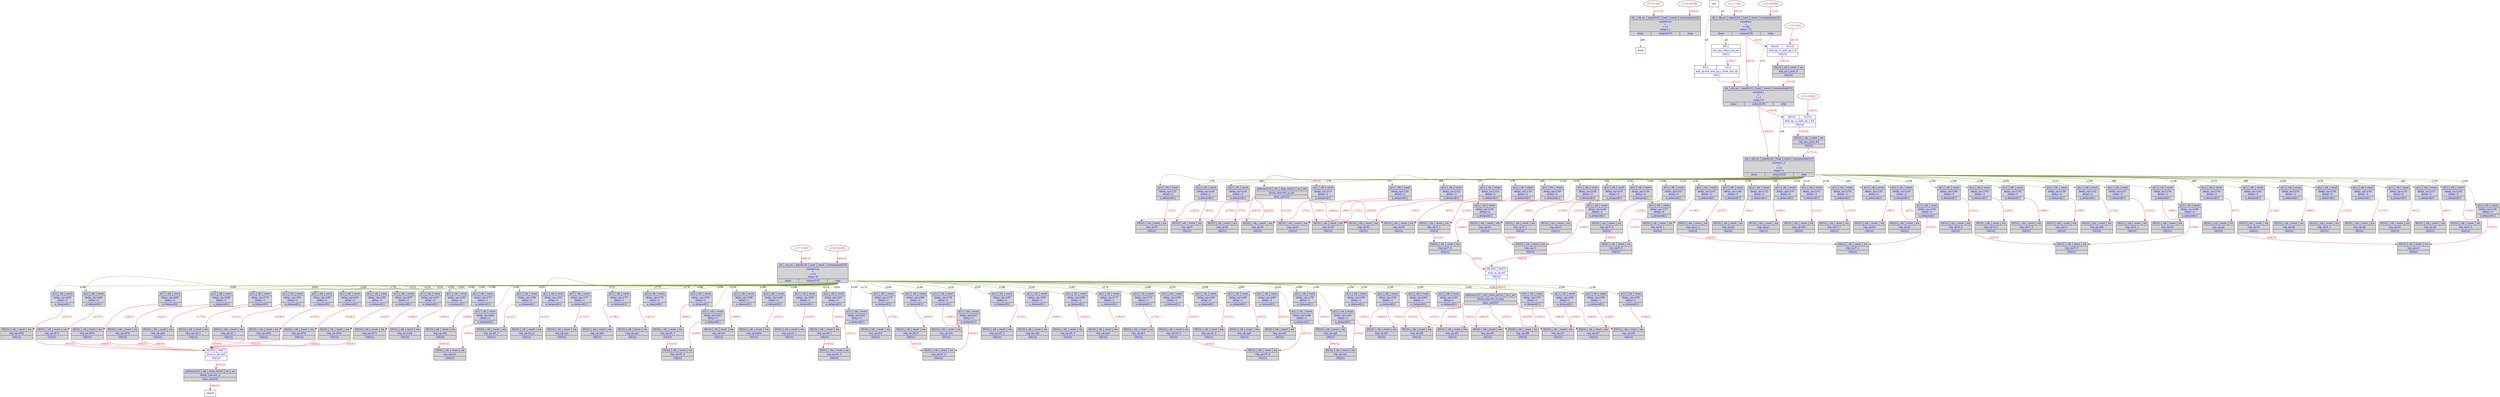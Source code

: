 digraph fdct {
	// Components (Nodes)
	"done" [shape=msquare fontcolor=blue label="done"];
	"c174" [shape=record, fontcolor=blue, style="filled", fillcolor="lightgray", label="{{<a>a[1]|<clk>clk|<reset>reset}|delay_op:c174\ndelay=1|{<a_delayed>a_delayed[1]}}"];
	"P_0" [shape=record, fontcolor=blue, style="filled", fillcolor="lightgray", label="{{<I0>I0[32]|<clk>clk|<reset>reset|<we>we}|reg_op:P_0|{<O0>O0[32]}}"];
	"Q_0" [shape=record, fontcolor=blue, style="filled", fillcolor="lightgray", label="{{<I0>I0[32]|<clk>clk|<reset>reset|<we>we}|reg_op:Q_0|{<O0>O0[32]}}"];
	"c119" [shape=record, fontcolor=blue, style="filled", fillcolor="lightgray", label="{{<a>a[1]|<clk>clk|<reset>reset}|delay_op:c119\ndelay=2|{<a_delayed>a_delayed[1]}}"];
	"c178" [shape=record, fontcolor=blue, style="filled", fillcolor="lightgray", label="{{<a>a[1]|<clk>clk|<reset>reset}|delay_op:c178\ndelay=1|{<a_delayed>a_delayed[1]}}"];
	"f4" [shape=record, fontcolor=blue, style="filled", fillcolor="lightgray", label="{{<I0>I0[32]|<clk>clk|<reset>reset|<we>we}|reg_op:f4|{<O0>O0[32]}}"];
	"f0" [shape=record, fontcolor=blue, style="filled", fillcolor="lightgray", label="{{<I0>I0[32]|<clk>clk|<reset>reset|<we>we}|reg_op:f0|{<O0>O0[32]}}"];
	"xf1" [shape=record, fontcolor=blue, style="filled", fillcolor="lightgray", label="{{<I0>I0[32]|<clk>clk|<reset>reset|<we>we}|reg_op:xf1|{<O0>O0[32]}}"];
	"c208" [shape=record, fontcolor=blue, style="filled", fillcolor="lightgray", label="{{<a>a[1]|<clk>clk|<reset>reset}|delay_op:c208\ndelay=3|{<a_delayed>a_delayed[1]}}"];
	"c123" [shape=record, fontcolor=blue, style="filled", fillcolor="lightgray", label="{{<a>a[1]|<clk>clk|<reset>reset}|delay_op:c123\ndelay=2|{<a_delayed>a_delayed[1]}}"];
	"xF3r" [shape=record, fontcolor=blue, style="filled", fillcolor="lightgray", label="{{<I0>I0[32]|<clk>clk|<reset>reset|<we>we}|reg_op:xF3r|{<O0>O0[32]}}"];
	"dct_io_ptr" [shape=record, fontcolor=blue, style="filled", fillcolor="lightgray", label="{{<address>address[10]|<clk>clk|<data_in>data_in[32]|<oe>oe|<we>we}|block_ram:dct_io_ptr|{<data_out>data_out[32]}}"];
	"c153" [shape=record, fontcolor=blue, style="filled", fillcolor="lightgray", label="{{<a>a[1]|<clk>clk|<reset>reset}|delay_op:c153\ndelay=3|{<a_delayed>a_delayed[1]}}"];
	"xh2" [shape=record, fontcolor=blue, style="filled", fillcolor="lightgray", label="{{<I0>I0[32]|<clk>clk|<reset>reset|<we>we}|reg_op:xh2|{<O0>O0[32]}}"];
	"dct_o" [shape=record, fontcolor=blue, style="filled", fillcolor="lightgray", label="{{<address>address[10]|<clk>clk|<data_in>data_in[32]|<oe>oe|<we>we}|block_ram:dct_o|{<data_out>data_out[32]}}"];
	"c157" [shape=record, fontcolor=blue, style="filled", fillcolor="lightgray", label="{{<a>a[1]|<clk>clk|<reset>reset}|delay_op:c157\ndelay=4|{<a_delayed>a_delayed[1]}}"];
	"c161" [shape=record, fontcolor=blue, style="filled", fillcolor="lightgray", label="{{<a>a[1]|<clk>clk|<reset>reset}|delay_op:c161\ndelay=1|{<a_delayed>a_delayed[1]}}"];
	"xQ_0" [shape=record, fontcolor=blue, style="filled", fillcolor="lightgray", label="{{<I0>I0[32]|<clk>clk|<reset>reset|<we>we}|reg_op:xQ_0|{<O0>O0[32]}}"];
	"xi" [shape=record, fontcolor=blue, style="filled", fillcolor="lightgray", label="{{<clk>clk|<clk_en>clk_en|<input>input[10]|<load>load|<reset>reset|<termination>termination[10]}|counter:xi\n\<\n+=1\nsteps=1|{<done>done|<output>output[10]|<step>step}}"];
	"c191" [shape=record, fontcolor=blue, style="filled", fillcolor="lightgray", label="{{<a>a[1]|<clk>clk|<reset>reset}|delay_op:c191\ndelay=2|{<a_delayed>a_delayed[1]}}"];
	"xq0a" [shape=record, fontcolor=blue, style="filled", fillcolor="lightgray", label="{{<I0>I0[32]|<clk>clk|<reset>reset|<we>we}|reg_op:xq0a|{<O0>O0[32]}}"];
	"xF_2" [shape=record, fontcolor=blue, style="filled", fillcolor="lightgray", label="{{<I0>I0[32]|<clk>clk|<reset>reset|<we>we}|reg_op:xF_2|{<O0>O0[32]}}"];
	"c195" [shape=record, fontcolor=blue, style="filled", fillcolor="lightgray", label="{{<a>a[1]|<clk>clk|<reset>reset}|delay_op:c195\ndelay=2|{<a_delayed>a_delayed[1]}}"];
	"c136" [shape=record, fontcolor=blue, style="filled", fillcolor="lightgray", label="{{<a>a[1]|<clk>clk|<reset>reset}|delay_op:c136\ndelay=2|{<a_delayed>a_delayed[1]}}"];
	"c140" [shape=record, fontcolor=blue, style="filled", fillcolor="lightgray", label="{{<a>a[1]|<clk>clk|<reset>reset}|delay_op:c140\ndelay=3|{<a_delayed>a_delayed[1]}}"];
	"R_1" [shape=record, fontcolor=blue, style="filled", fillcolor="lightgray", label="{{<I0>I0[32]|<clk>clk|<reset>reset|<we>we}|reg_op:R_1|{<O0>O0[32]}}"];
	"F_3" [shape=record, fontcolor=blue, style="filled", fillcolor="lightgray", label="{{<I0>I0[32]|<clk>clk|<reset>reset|<we>we}|reg_op:F_3|{<O0>O0[32]}}"];
	"q0a" [shape=record, fontcolor=blue, style="filled", fillcolor="lightgray", label="{{<I0>I0[32]|<clk>clk|<reset>reset|<we>we}|reg_op:q0a|{<O0>O0[32]}}"];
	"c170" [shape=record, fontcolor=blue, style="filled", fillcolor="lightgray", label="{{<a>a[1]|<clk>clk|<reset>reset}|delay_op:c170\ndelay=1|{<a_delayed>a_delayed[1]}}"];
	"c111" [fontcolor=red label="c111=0x0"];
	"c200" [shape=record, fontcolor=blue, style="filled", fillcolor="lightgray", label="{{<a>a[1]|<clk>clk|<reset>reset}|delay_op:c200\ndelay=3|{<a_delayed>a_delayed[1]}}"];
	"c115" [fontcolor=red label="c115=0x0"];
	"q0" [shape=record, fontcolor=blue, style="filled", fillcolor="lightgray", label="{{<I0>I0[32]|<clk>clk|<reset>reset|<we>we}|reg_op:q0|{<O0>O0[32]}}"];
	"xf6" [shape=record, fontcolor=blue, style="filled", fillcolor="lightgray", label="{{<I0>I0[32]|<clk>clk|<reset>reset|<we>we}|reg_op:xf6|{<O0>O0[32]}}"];
	"c204" [shape=record, fontcolor=blue, style="filled", fillcolor="lightgray", label="{{<a>a[1]|<clk>clk|<reset>reset}|delay_op:c204\ndelay=3|{<a_delayed>a_delayed[1]}}"];
	"c145" [shape=record, fontcolor=blue, style="filled", fillcolor="lightgray", label="{{<a>a[1]|<clk>clk|<reset>reset}|delay_op:c145\ndelay=3|{<a_delayed>a_delayed[1]}}"];
	"g2" [shape=record, fontcolor=blue, style="filled", fillcolor="lightgray", label="{{<I0>I0[32]|<clk>clk|<reset>reset|<we>we}|reg_op:g2|{<O0>O0[32]}}"];
	"output" [shape=msquare fontcolor=blue label="output"];
	"c149" [shape=record, fontcolor=blue, style="filled", fillcolor="lightgray", label="{{<a>a[1]|<clk>clk|<reset>reset}|delay_op:c149\ndelay=3|{<a_delayed>a_delayed[1]}}"];
	"j_plus_64" [shape=record, fontcolor=blue, style="filled", fillcolor="lightgray", label="{{<I0>I0[10]|<clk>clk|<reset>reset|<we>we}|reg_op:j_plus_64|{<O0>O0[10]}}"];
	"c183" [shape=record, fontcolor=blue, style="filled", fillcolor="lightgray", label="{{<a>a[1]|<clk>clk|<reset>reset}|delay_op:c183\ndelay=2|{<a_delayed>a_delayed[1]}}"];
	"xR_1" [shape=record, fontcolor=blue, style="filled", fillcolor="lightgray", label="{{<I0>I0[32]|<clk>clk|<reset>reset|<we>we}|reg_op:xR_1|{<O0>O0[32]}}"];
	"h2" [shape=record, fontcolor=blue, style="filled", fillcolor="lightgray", label="{{<I0>I0[32]|<clk>clk|<reset>reset|<we>we}|reg_op:h2|{<O0>O0[32]}}"];
	"c128" [shape=record, fontcolor=blue, style="filled", fillcolor="lightgray", label="{{<a>a[1]|<clk>clk|<reset>reset}|delay_op:c128\ndelay=2|{<a_delayed>a_delayed[1]}}"];
	"c187" [shape=record, fontcolor=blue, style="filled", fillcolor="lightgray", label="{{<a>a[1]|<clk>clk|<reset>reset}|delay_op:c187\ndelay=2|{<a_delayed>a_delayed[1]}}"];
	"xF_4" [shape=record, fontcolor=blue, style="filled", fillcolor="lightgray", label="{{<I0>I0[32]|<clk>clk|<reset>reset|<we>we}|reg_op:xF_4|{<O0>O0[32]}}"];
	"r1" [shape=record, fontcolor=blue, style="filled", fillcolor="lightgray", label="{{<I0>I0[32]|<clk>clk|<reset>reset|<we>we}|reg_op:r1|{<O0>O0[32]}}"];
	"p1" [shape=record, fontcolor=blue, style="filled", fillcolor="lightgray", label="{{<I0>I0[32]|<clk>clk|<reset>reset|<we>we}|reg_op:p1|{<O0>O0[32]}}"];
	"c132" [shape=record, fontcolor=blue, style="filled", fillcolor="lightgray", label="{{<a>a[1]|<clk>clk|<reset>reset}|delay_op:c132\ndelay=2|{<a_delayed>a_delayed[1]}}"];
	"xh0" [shape=record, fontcolor=blue, style="filled", fillcolor="lightgray", label="{{<I0>I0[32]|<clk>clk|<reset>reset|<we>we}|reg_op:xh0|{<O0>O0[32]}}"];
	"xq0" [shape=record, fontcolor=blue, style="filled", fillcolor="lightgray", label="{{<I0>I0[32]|<clk>clk|<reset>reset|<we>we}|reg_op:xq0|{<O0>O0[32]}}"];
	"c162" [shape=record, fontcolor=blue, style="filled", fillcolor="lightgray", label="{{<a>a[1]|<clk>clk|<reset>reset}|delay_op:c162\ndelay=1|{<a_delayed>a_delayed[1]}}"];
	"c166" [shape=record, fontcolor=blue, style="filled", fillcolor="lightgray", label="{{<a>a[1]|<clk>clk|<reset>reset}|delay_op:c166\ndelay=1|{<a_delayed>a_delayed[1]}}"];
	"c196" [shape=record, fontcolor=blue, style="filled", fillcolor="lightgray", label="{{<a>a[1]|<clk>clk|<reset>reset}|delay_op:c196\ndelay=2|{<a_delayed>a_delayed[1]}}"];
	"c137" [shape=record, fontcolor=blue, style="filled", fillcolor="lightgray", label="{{<a>a[1]|<clk>clk|<reset>reset}|delay_op:c137\ndelay=2|{<a_delayed>a_delayed[1]}}"];
	"xs1" [shape=record, fontcolor=blue, style="filled", fillcolor="lightgray", label="{{<I0>I0[32]|<clk>clk|<reset>reset|<we>we}|reg_op:xs1|{<O0>O0[32]}}"];
	"xg0" [shape=record, fontcolor=blue, style="filled", fillcolor="lightgray", label="{{<I0>I0[32]|<clk>clk|<reset>reset|<we>we}|reg_op:xg0|{<O0>O0[32]}}"];
	"c192" [shape=record, fontcolor=blue, style="filled", fillcolor="lightgray", label="{{<a>a[1]|<clk>clk|<reset>reset}|delay_op:c192\ndelay=2|{<a_delayed>a_delayed[1]}}"];
	"i_add_op_s_8" [shape=record, fontcolor=blue, label="{{<I0>I0[10]|<I1>I1[10]}|add_op_s:i_add_op_s_8|{<O0>O0[10]}}"];
	"xP_1" [shape=record, fontcolor=blue, style="filled", fillcolor="lightgray", label="{{<I0>I0[32]|<clk>clk|<reset>reset|<we>we}|reg_op:xP_1|{<O0>O0[32]}}"];
	"f7" [shape=record, fontcolor=blue, style="filled", fillcolor="lightgray", label="{{<I0>I0[32]|<clk>clk|<reset>reset|<we>we}|reg_op:f7|{<O0>O0[32]}}"];
	"xp1" [shape=record, fontcolor=blue, style="filled", fillcolor="lightgray", label="{{<I0>I0[32]|<clk>clk|<reset>reset|<we>we}|reg_op:xp1|{<O0>O0[32]}}"];
	"c171" [shape=record, fontcolor=blue, style="filled", fillcolor="lightgray", label="{{<a>a[1]|<clk>clk|<reset>reset}|delay_op:c171\ndelay=1|{<a_delayed>a_delayed[1]}}"];
	"c175" [shape=record, fontcolor=blue, style="filled", fillcolor="lightgray", label="{{<a>a[1]|<clk>clk|<reset>reset}|delay_op:c175\ndelay=1|{<a_delayed>a_delayed[1]}}"];
	"R_0" [shape=record, fontcolor=blue, style="filled", fillcolor="lightgray", label="{{<I0>I0[32]|<clk>clk|<reset>reset|<we>we}|reg_op:R_0|{<O0>O0[32]}}"];
	"c141" [shape=record, fontcolor=blue, style="filled", fillcolor="lightgray", label="{{<a>a[1]|<clk>clk|<reset>reset}|delay_op:c141\ndelay=3|{<a_delayed>a_delayed[1]}}"];
	"c120" [shape=record, fontcolor=blue, style="filled", fillcolor="lightgray", label="{{<a>a[1]|<clk>clk|<reset>reset}|delay_op:c120\ndelay=2|{<a_delayed>a_delayed[1]}}"];
	"c209" [shape=record, fontcolor=blue, style="filled", fillcolor="lightgray", label="{{<a>a[1]|<clk>clk|<reset>reset}|delay_op:c209\ndelay=3|{<a_delayed>a_delayed[1]}}"];
	"c124" [shape=record, fontcolor=blue, style="filled", fillcolor="lightgray", label="{{<a>a[1]|<clk>clk|<reset>reset}|delay_op:c124\ndelay=2|{<a_delayed>a_delayed[1]}}"];
	"f3" [shape=record, fontcolor=blue, style="filled", fillcolor="lightgray", label="{{<I0>I0[32]|<clk>clk|<reset>reset|<we>we}|reg_op:f3|{<O0>O0[32]}}"];
	"xF2r" [shape=record, fontcolor=blue, style="filled", fillcolor="lightgray", label="{{<I0>I0[32]|<clk>clk|<reset>reset|<we>we}|reg_op:xF2r|{<O0>O0[32]}}"];
	"c179" [shape=record, fontcolor=blue, style="filled", fillcolor="lightgray", label="{{<a>a[1]|<clk>clk|<reset>reset}|delay_op:c179\ndelay=1|{<a_delayed>a_delayed[1]}}"];
	"s0a" [shape=record, fontcolor=blue, style="filled", fillcolor="lightgray", label="{{<I0>I0[32]|<clk>clk|<reset>reset|<we>we}|reg_op:s0a|{<O0>O0[32]}}"];
	"s1" [shape=record, fontcolor=blue, style="filled", fillcolor="lightgray", label="{{<I0>I0[32]|<clk>clk|<reset>reset|<we>we}|reg_op:s1|{<O0>O0[32]}}"];
	"c158" [shape=record, fontcolor=blue, style="filled", fillcolor="lightgray", label="{{<a>a[1]|<clk>clk|<reset>reset}|delay_op:c158\ndelay=4|{<a_delayed>a_delayed[1]}}"];
	"xR_0" [shape=record, fontcolor=blue, style="filled", fillcolor="lightgray", label="{{<I0>I0[32]|<clk>clk|<reset>reset|<we>we}|reg_op:xR_0|{<O0>O0[32]}}"];
	"xf0" [shape=record, fontcolor=blue, style="filled", fillcolor="lightgray", label="{{<I0>I0[32]|<clk>clk|<reset>reset|<we>we}|reg_op:xf0|{<O0>O0[32]}}"];
	"xr1" [shape=record, fontcolor=blue, style="filled", fillcolor="lightgray", label="{{<I0>I0[32]|<clk>clk|<reset>reset|<we>we}|reg_op:xr1|{<O0>O0[32]}}"];
	"c154" [shape=record, fontcolor=blue, style="filled", fillcolor="lightgray", label="{{<a>a[1]|<clk>clk|<reset>reset}|delay_op:c154\ndelay=3|{<a_delayed>a_delayed[1]}}"];
	"c133" [shape=record, fontcolor=blue, style="filled", fillcolor="lightgray", label="{{<a>a[1]|<clk>clk|<reset>reset}|delay_op:c133\ndelay=2|{<a_delayed>a_delayed[1]}}"];
	"xF_5" [shape=record, fontcolor=blue, style="filled", fillcolor="lightgray", label="{{<I0>I0[32]|<clk>clk|<reset>reset|<we>we}|reg_op:xF_5|{<O0>O0[32]}}"];
	"xg2" [shape=record, fontcolor=blue, style="filled", fillcolor="lightgray", label="{{<I0>I0[32]|<clk>clk|<reset>reset|<we>we}|reg_op:xg2|{<O0>O0[32]}}"];
	"c129" [shape=record, fontcolor=blue, style="filled", fillcolor="lightgray", label="{{<a>a[1]|<clk>clk|<reset>reset}|delay_op:c129\ndelay=2|{<a_delayed>a_delayed[1]}}"];
	"c188" [shape=record, fontcolor=blue, style="filled", fillcolor="lightgray", label="{{<a>a[1]|<clk>clk|<reset>reset}|delay_op:c188\ndelay=2|{<a_delayed>a_delayed[1]}}"];
	"F_6" [shape=record, fontcolor=blue, style="filled", fillcolor="lightgray", label="{{<I0>I0[32]|<clk>clk|<reset>reset|<we>we}|reg_op:F_6|{<O0>O0[32]}}"];
	"c167" [shape=record, fontcolor=blue, style="filled", fillcolor="lightgray", label="{{<a>a[1]|<clk>clk|<reset>reset}|delay_op:c167\ndelay=1|{<a_delayed>a_delayed[1]}}"];
	"F_2" [shape=record, fontcolor=blue, style="filled", fillcolor="lightgray", label="{{<I0>I0[32]|<clk>clk|<reset>reset|<we>we}|reg_op:F_2|{<O0>O0[32]}}"];
	"i_done_not_op" [shape=record, fontcolor=blue, label="{{<I0>I0[1]}|not_op:i_done_not_op|{<O0>O0[1]}}"];
	"p0" [shape=record, fontcolor=blue, style="filled", fillcolor="lightgray", label="{{<I0>I0[32]|<clk>clk|<reset>reset|<we>we}|reg_op:p0|{<O0>O0[32]}}"];
	"S_1" [shape=record, fontcolor=blue, style="filled", fillcolor="lightgray", label="{{<I0>I0[32]|<clk>clk|<reset>reset|<we>we}|reg_op:S_1|{<O0>O0[32]}}"];
	"c163" [shape=record, fontcolor=blue, style="filled", fillcolor="lightgray", label="{{<a>a[1]|<clk>clk|<reset>reset}|delay_op:c163\ndelay=1|{<a_delayed>a_delayed[1]}}"];
	"c205" [shape=record, fontcolor=blue, style="filled", fillcolor="lightgray", label="{{<a>a[1]|<clk>clk|<reset>reset}|delay_op:c205\ndelay=3|{<a_delayed>a_delayed[1]}}"];
	"c146" [shape=record, fontcolor=blue, style="filled", fillcolor="lightgray", label="{{<a>a[1]|<clk>clk|<reset>reset}|delay_op:c146\ndelay=3|{<a_delayed>a_delayed[1]}}"];
	"xf3" [shape=record, fontcolor=blue, style="filled", fillcolor="lightgray", label="{{<I0>I0[32]|<clk>clk|<reset>reset|<we>we}|reg_op:xf3|{<O0>O0[32]}}"];
	"xf5" [shape=record, fontcolor=blue, style="filled", fillcolor="lightgray", label="{{<I0>I0[32]|<clk>clk|<reset>reset|<we>we}|reg_op:xf5|{<O0>O0[32]}}"];
	"c201" [shape=record, fontcolor=blue, style="filled", fillcolor="lightgray", label="{{<a>a[1]|<clk>clk|<reset>reset}|delay_op:c201\ndelay=3|{<a_delayed>a_delayed[1]}}"];
	"c116" [fontcolor=red label="c116=0x280"];
	"c112" [fontcolor=red label="c112=0x280"];
	"xs0a" [shape=record, fontcolor=blue, style="filled", fillcolor="lightgray", label="{{<I0>I0[32]|<clk>clk|<reset>reset|<we>we}|reg_op:xs0a|{<O0>O0[32]}}"];
	"xS_0" [shape=record, fontcolor=blue, style="filled", fillcolor="lightgray", label="{{<I0>I0[32]|<clk>clk|<reset>reset|<we>we}|reg_op:xS_0|{<O0>O0[32]}}"];
	"c180" [shape=record, fontcolor=blue, style="filled", fillcolor="lightgray", label="{{<a>a[1]|<clk>clk|<reset>reset}|delay_op:c180\ndelay=1|{<a_delayed>a_delayed[1]}}"];
	"c184" [shape=record, fontcolor=blue, style="filled", fillcolor="lightgray", label="{{<a>a[1]|<clk>clk|<reset>reset}|delay_op:c184\ndelay=2|{<a_delayed>a_delayed[1]}}"];
	"i_plus_8" [shape=record, fontcolor=blue, style="filled", fillcolor="lightgray", label="{{<I0>I0[10]|<clk>clk|<reset>reset|<we>we}|reg_op:i_plus_8|{<O0>O0[10]}}"];
	"c150" [shape=record, fontcolor=blue, style="filled", fillcolor="lightgray", label="{{<a>a[1]|<clk>clk|<reset>reset}|delay_op:c150\ndelay=3|{<a_delayed>a_delayed[1]}}"];
	"g1" [shape=record, fontcolor=blue, style="filled", fillcolor="lightgray", label="{{<I0>I0[32]|<clk>clk|<reset>reset|<we>we}|reg_op:g1|{<O0>O0[32]}}"];
	"init" [shape=msquare fontcolor=blue label="init"];
	"c159" [shape=record, fontcolor=blue, style="filled", fillcolor="lightgray", label="{{<a>a[1]|<clk>clk|<reset>reset}|delay_op:c159\ndelay=4|{<a_delayed>a_delayed[1]}}"];
	"xF4r" [shape=record, fontcolor=blue, style="filled", fillcolor="lightgray", label="{{<I0>I0[32]|<clk>clk|<reset>reset|<we>we}|reg_op:xF4r|{<O0>O0[32]}}"];
	"xh3" [shape=record, fontcolor=blue, style="filled", fillcolor="lightgray", label="{{<I0>I0[32]|<clk>clk|<reset>reset|<we>we}|reg_op:xh3|{<O0>O0[32]}}"];
	"xh1" [shape=record, fontcolor=blue, style="filled", fillcolor="lightgray", label="{{<I0>I0[32]|<clk>clk|<reset>reset|<we>we}|reg_op:xh1|{<O0>O0[32]}}"];
	"xP_0" [shape=record, fontcolor=blue, style="filled", fillcolor="lightgray", label="{{<I0>I0[32]|<clk>clk|<reset>reset|<we>we}|reg_op:xP_0|{<O0>O0[32]}}"];
	"xF_3" [shape=record, fontcolor=blue, style="filled", fillcolor="lightgray", label="{{<I0>I0[32]|<clk>clk|<reset>reset|<we>we}|reg_op:xF_3|{<O0>O0[32]}}"];
	"c193" [shape=record, fontcolor=blue, style="filled", fillcolor="lightgray", label="{{<a>a[1]|<clk>clk|<reset>reset}|delay_op:c193\ndelay=2|{<a_delayed>a_delayed[1]}}"];
	"c189" [shape=record, fontcolor=blue, style="filled", fillcolor="lightgray", label="{{<a>a[1]|<clk>clk|<reset>reset}|delay_op:c189\ndelay=2|{<a_delayed>a_delayed[1]}}"];
	"c210" [shape=record, fontcolor=blue, style="filled", fillcolor="lightgray", label="{{<a>a[1]|<clk>clk|<reset>reset}|delay_op:c210\ndelay=3|{<a_delayed>a_delayed[1]}}"];
	"c121" [shape=record, fontcolor=blue, style="filled", fillcolor="lightgray", label="{{<a>a[1]|<clk>clk|<reset>reset}|delay_op:c121\ndelay=2|{<a_delayed>a_delayed[1]}}"];
	"c125" [shape=record, fontcolor=blue, style="filled", fillcolor="lightgray", label="{{<a>a[1]|<clk>clk|<reset>reset}|delay_op:c125\ndelay=2|{<a_delayed>a_delayed[1]}}"];
	"c155" [shape=record, fontcolor=blue, style="filled", fillcolor="lightgray", label="{{<a>a[1]|<clk>clk|<reset>reset}|delay_op:c155\ndelay=3|{<a_delayed>a_delayed[1]}}"];
	"j" [shape=record, fontcolor=blue, style="filled", fillcolor="lightgray", label="{{<clk>clk|<clk_en>clk_en|<input>input[10]|<load>load|<reset>reset|<termination>termination[10]}|counter:j\n\<\n+=1\nsteps=9|{<done>done|<output>output[10]|<step>step}}"];
	"xr0" [shape=record, fontcolor=blue, style="filled", fillcolor="lightgray", label="{{<I0>I0[32]|<clk>clk|<reset>reset|<we>we}|reg_op:xr0|{<O0>O0[32]}}"];
	"xp0" [shape=record, fontcolor=blue, style="filled", fillcolor="lightgray", label="{{<I0>I0[32]|<clk>clk|<reset>reset|<we>we}|reg_op:xp0|{<O0>O0[32]}}"];
	"c172" [shape=record, fontcolor=blue, style="filled", fillcolor="lightgray", label="{{<a>a[1]|<clk>clk|<reset>reset}|delay_op:c172\ndelay=1|{<a_delayed>a_delayed[1]}}"];
	"f6" [shape=record, fontcolor=blue, style="filled", fillcolor="lightgray", label="{{<I0>I0[32]|<clk>clk|<reset>reset|<we>we}|reg_op:f6|{<O0>O0[32]}}"];
	"f2" [shape=record, fontcolor=blue, style="filled", fillcolor="lightgray", label="{{<I0>I0[32]|<clk>clk|<reset>reset|<we>we}|reg_op:f2|{<O0>O0[32]}}"];
	"c117" [fontcolor=red label="c117=0x0"];
	"c176" [shape=record, fontcolor=blue, style="filled", fillcolor="lightgray", label="{{<a>a[1]|<clk>clk|<reset>reset}|delay_op:c176\ndelay=1|{<a_delayed>a_delayed[1]}}"];
	"xF_1" [shape=record, fontcolor=blue, style="filled", fillcolor="lightgray", label="{{<I0>I0[32]|<clk>clk|<reset>reset|<we>we}|reg_op:xF_1|{<O0>O0[32]}}"];
	"xs0" [shape=record, fontcolor=blue, style="filled", fillcolor="lightgray", label="{{<I0>I0[32]|<clk>clk|<reset>reset|<we>we}|reg_op:xs0|{<O0>O0[32]}}"];
	"c197" [shape=record, fontcolor=blue, style="filled", fillcolor="lightgray", label="{{<a>a[1]|<clk>clk|<reset>reset}|delay_op:c197\ndelay=2|{<a_delayed>a_delayed[1]}}"];
	"c138" [shape=record, fontcolor=blue, style="filled", fillcolor="lightgray", label="{{<a>a[1]|<clk>clk|<reset>reset}|delay_op:c138\ndelay=2|{<a_delayed>a_delayed[1]}}"];
	"c142" [shape=record, fontcolor=blue, style="filled", fillcolor="lightgray", label="{{<a>a[1]|<clk>clk|<reset>reset}|delay_op:c142\ndelay=3|{<a_delayed>a_delayed[1]}}"];
	"mf" [shape=record, fontcolor=blue, label="{{<I0>I0[256]|<Sel>Sel[7]}|mux_m_op:mf|{<O0>O0[32]}}"];
	"h1" [shape=record, fontcolor=blue, style="filled", fillcolor="lightgray", label="{{<I0>I0[32]|<clk>clk|<reset>reset|<we>we}|reg_op:h1|{<O0>O0[32]}}"];
	"c181" [shape=record, fontcolor=blue, style="filled", fillcolor="lightgray", label="{{<a>a[1]|<clk>clk|<reset>reset}|delay_op:c181\ndelay=2|{<a_delayed>a_delayed[1]}}"];
	"xF_7" [shape=record, fontcolor=blue, style="filled", fillcolor="lightgray", label="{{<I0>I0[32]|<clk>clk|<reset>reset|<we>we}|reg_op:xF_7|{<O0>O0[32]}}"];
	"xg3" [shape=record, fontcolor=blue, style="filled", fillcolor="lightgray", label="{{<I0>I0[32]|<clk>clk|<reset>reset|<we>we}|reg_op:xg3|{<O0>O0[32]}}"];
	"c126" [shape=record, fontcolor=blue, style="filled", fillcolor="lightgray", label="{{<a>a[1]|<clk>clk|<reset>reset}|delay_op:c126\ndelay=2|{<a_delayed>a_delayed[1]}}"];
	"c185" [shape=record, fontcolor=blue, style="filled", fillcolor="lightgray", label="{{<a>a[1]|<clk>clk|<reset>reset}|delay_op:c185\ndelay=2|{<a_delayed>a_delayed[1]}}"];
	"q1" [shape=record, fontcolor=blue, style="filled", fillcolor="lightgray", label="{{<I0>I0[32]|<clk>clk|<reset>reset|<we>we}|reg_op:q1|{<O0>O0[32]}}"];
	"xf2" [shape=record, fontcolor=blue, style="filled", fillcolor="lightgray", label="{{<I0>I0[32]|<clk>clk|<reset>reset|<we>we}|reg_op:xf2|{<O0>O0[32]}}"];
	"c206" [shape=record, fontcolor=blue, style="filled", fillcolor="lightgray", label="{{<a>a[1]|<clk>clk|<reset>reset}|delay_op:c206\ndelay=3|{<a_delayed>a_delayed[1]}}"];
	"c147" [shape=record, fontcolor=blue, style="filled", fillcolor="lightgray", label="{{<a>a[1]|<clk>clk|<reset>reset}|delay_op:c147\ndelay=3|{<a_delayed>a_delayed[1]}}"];
	"i_1" [shape=record, fontcolor=blue, style="filled", fillcolor="lightgray", label="{{<clk>clk|<clk_en>clk_en|<input>input[10]|<load>load|<reset>reset|<termination>termination[10]}|counter:i_1\n\<\n+=8\nsteps=1|{<done>done|<output>output[10]|<step>step}}"];
	"xmf" [shape=record, fontcolor=blue, label="{{<I0>I0[256]|<Sel>Sel[7]}|mux_m_op:xmf|{<O0>O0[32]}}"];
	"c151" [shape=record, fontcolor=blue, style="filled", fillcolor="lightgray", label="{{<a>a[1]|<clk>clk|<reset>reset}|delay_op:c151\ndelay=3|{<a_delayed>a_delayed[1]}}"];
	"h3" [shape=record, fontcolor=blue, style="filled", fillcolor="lightgray", label="{{<I0>I0[32]|<clk>clk|<reset>reset|<we>we}|reg_op:h3|{<O0>O0[32]}}"];
	"c168" [shape=record, fontcolor=blue, style="filled", fillcolor="lightgray", label="{{<a>a[1]|<clk>clk|<reset>reset}|delay_op:c168\ndelay=1|{<a_delayed>a_delayed[1]}}"];
	"init_and_op_i_done_not_op" [shape=record, fontcolor=blue, label="{{<I0>I0[1]|<I1>I1[1]}|and_op:init_and_op_i_done_not_op|{<O0>O0[1]}}"];
	"F_5" [shape=record, fontcolor=blue, style="filled", fillcolor="lightgray", label="{{<I0>I0[32]|<clk>clk|<reset>reset|<we>we}|reg_op:F_5|{<O0>O0[32]}}"];
	"F_1" [shape=record, fontcolor=blue, style="filled", fillcolor="lightgray", label="{{<I0>I0[32]|<clk>clk|<reset>reset|<we>we}|reg_op:F_1|{<O0>O0[32]}}"];
	"c113" [fontcolor=red label="c113=0x8"];
	"xf7" [shape=record, fontcolor=blue, style="filled", fillcolor="lightgray", label="{{<I0>I0[32]|<clk>clk|<reset>reset|<we>we}|reg_op:xf7|{<O0>O0[32]}}"];
	"c202" [shape=record, fontcolor=blue, style="filled", fillcolor="lightgray", label="{{<a>a[1]|<clk>clk|<reset>reset}|delay_op:c202\ndelay=3|{<a_delayed>a_delayed[1]}}"];
	"c198" [shape=record, fontcolor=blue, style="filled", fillcolor="lightgray", label="{{<a>a[1]|<clk>clk|<reset>reset}|delay_op:c198\ndelay=2|{<a_delayed>a_delayed[1]}}"];
	"c130" [shape=record, fontcolor=blue, style="filled", fillcolor="lightgray", label="{{<a>a[1]|<clk>clk|<reset>reset}|delay_op:c130\ndelay=2|{<a_delayed>a_delayed[1]}}"];
	"c134" [shape=record, fontcolor=blue, style="filled", fillcolor="lightgray", label="{{<a>a[1]|<clk>clk|<reset>reset}|delay_op:c134\ndelay=2|{<a_delayed>a_delayed[1]}}"];
	"c164" [shape=record, fontcolor=blue, style="filled", fillcolor="lightgray", label="{{<a>a[1]|<clk>clk|<reset>reset}|delay_op:c164\ndelay=1|{<a_delayed>a_delayed[1]}}"];
	"xF6r" [shape=record, fontcolor=blue, style="filled", fillcolor="lightgray", label="{{<I0>I0[32]|<clk>clk|<reset>reset|<we>we}|reg_op:xF6r|{<O0>O0[32]}}"];
	"S_0" [shape=record, fontcolor=blue, style="filled", fillcolor="lightgray", label="{{<I0>I0[32]|<clk>clk|<reset>reset|<we>we}|reg_op:S_0|{<O0>O0[32]}}"];
	"xF7r" [shape=record, fontcolor=blue, style="filled", fillcolor="lightgray", label="{{<I0>I0[32]|<clk>clk|<reset>reset|<we>we}|reg_op:xF7r|{<O0>O0[32]}}"];
	"c122" [shape=record, fontcolor=blue, style="filled", fillcolor="lightgray", label="{{<a>a[1]|<clk>clk|<reset>reset}|delay_op:c122\ndelay=2|{<a_delayed>a_delayed[1]}}"];
	"c207" [shape=record, fontcolor=blue, style="filled", fillcolor="lightgray", label="{{<a>a[1]|<clk>clk|<reset>reset}|delay_op:c207\ndelay=3|{<a_delayed>a_delayed[1]}}"];
	"c118" [fontcolor=red label="c118=0x280"];
	"c177" [shape=record, fontcolor=blue, style="filled", fillcolor="lightgray", label="{{<a>a[1]|<clk>clk|<reset>reset}|delay_op:c177\ndelay=1|{<a_delayed>a_delayed[1]}}"];
	"f5" [shape=record, fontcolor=blue, style="filled", fillcolor="lightgray", label="{{<I0>I0[32]|<clk>clk|<reset>reset|<we>we}|reg_op:f5|{<O0>O0[32]}}"];
	"f1" [shape=record, fontcolor=blue, style="filled", fillcolor="lightgray", label="{{<I0>I0[32]|<clk>clk|<reset>reset|<we>we}|reg_op:f1|{<O0>O0[32]}}"];
	"c173" [shape=record, fontcolor=blue, style="filled", fillcolor="lightgray", label="{{<a>a[1]|<clk>clk|<reset>reset}|delay_op:c173\ndelay=1|{<a_delayed>a_delayed[1]}}"];
	"Q_1" [shape=record, fontcolor=blue, style="filled", fillcolor="lightgray", label="{{<I0>I0[32]|<clk>clk|<reset>reset|<we>we}|reg_op:Q_1|{<O0>O0[32]}}"];
	"P_1" [shape=record, fontcolor=blue, style="filled", fillcolor="lightgray", label="{{<I0>I0[32]|<clk>clk|<reset>reset|<we>we}|reg_op:P_1|{<O0>O0[32]}}"];
	"c143" [shape=record, fontcolor=blue, style="filled", fillcolor="lightgray", label="{{<a>a[1]|<clk>clk|<reset>reset}|delay_op:c143\ndelay=3|{<a_delayed>a_delayed[1]}}"];
	"c139" [shape=record, fontcolor=blue, style="filled", fillcolor="lightgray", label="{{<a>a[1]|<clk>clk|<reset>reset}|delay_op:c139\ndelay=3|{<a_delayed>a_delayed[1]}}"];
	"xF_0" [shape=record, fontcolor=blue, style="filled", fillcolor="lightgray", label="{{<I0>I0[32]|<clk>clk|<reset>reset|<we>we}|reg_op:xF_0|{<O0>O0[32]}}"];
	"c135" [shape=record, fontcolor=blue, style="filled", fillcolor="lightgray", label="{{<a>a[1]|<clk>clk|<reset>reset}|delay_op:c135\ndelay=2|{<a_delayed>a_delayed[1]}}"];
	"c194" [shape=record, fontcolor=blue, style="filled", fillcolor="lightgray", label="{{<a>a[1]|<clk>clk|<reset>reset}|delay_op:c194\ndelay=2|{<a_delayed>a_delayed[1]}}"];
	"c190" [shape=record, fontcolor=blue, style="filled", fillcolor="lightgray", label="{{<a>a[1]|<clk>clk|<reset>reset}|delay_op:c190\ndelay=2|{<a_delayed>a_delayed[1]}}"];
	"xj" [shape=record, fontcolor=blue, style="filled", fillcolor="lightgray", label="{{<clk>clk|<clk_en>clk_en|<input>input[10]|<load>load|<reset>reset|<termination>termination[10]}|counter:xj\n\<\n+=8\nsteps=8|{<done>done|<output>output[10]|<step>step}}"];
	"xg1" [shape=record, fontcolor=blue, style="filled", fillcolor="lightgray", label="{{<I0>I0[32]|<clk>clk|<reset>reset|<we>we}|reg_op:xg1|{<O0>O0[32]}}"];
	"F_7" [shape=record, fontcolor=blue, style="filled", fillcolor="lightgray", label="{{<I0>I0[32]|<clk>clk|<reset>reset|<we>we}|reg_op:F_7|{<O0>O0[32]}}"];
	"s0" [shape=record, fontcolor=blue, style="filled", fillcolor="lightgray", label="{{<I0>I0[32]|<clk>clk|<reset>reset|<we>we}|reg_op:s0|{<O0>O0[32]}}"];
	"c160" [shape=record, fontcolor=blue, style="filled", fillcolor="lightgray", label="{{<a>a[1]|<clk>clk|<reset>reset}|delay_op:c160\ndelay=4|{<a_delayed>a_delayed[1]}}"];
	"xQ_1" [shape=record, fontcolor=blue, style="filled", fillcolor="lightgray", label="{{<I0>I0[32]|<clk>clk|<reset>reset|<we>we}|reg_op:xQ_1|{<O0>O0[32]}}"];
	"dct_io_tmp" [shape=record, fontcolor=blue, style="filled", fillcolor="lightgray", label="{{<address>address[10]|<clk>clk|<data_in>data_in[32]|<oe>oe|<we>we}|block_ram:dct_io_tmp|{<data_out>data_out[32]}}"];
	"i" [shape=record, fontcolor=blue, style="filled", fillcolor="lightgray", label="{{<clk>clk|<clk_en>clk_en|<input>input[10]|<load>load|<reset>reset|<termination>termination[10]}|counter:i\n\<\n+=64\nsteps=72|{<done>done|<output>output[10]|<step>step}}"];
	"c156" [shape=record, fontcolor=blue, style="filled", fillcolor="lightgray", label="{{<a>a[1]|<clk>clk|<reset>reset}|delay_op:c156\ndelay=3|{<a_delayed>a_delayed[1]}}"];
	"c144" [shape=record, fontcolor=blue, style="filled", fillcolor="lightgray", label="{{<a>a[1]|<clk>clk|<reset>reset}|delay_op:c144\ndelay=3|{<a_delayed>a_delayed[1]}}"];
	"xf4" [shape=record, fontcolor=blue, style="filled", fillcolor="lightgray", label="{{<I0>I0[32]|<clk>clk|<reset>reset|<we>we}|reg_op:xf4|{<O0>O0[32]}}"];
	"c203" [shape=record, fontcolor=blue, style="filled", fillcolor="lightgray", label="{{<a>a[1]|<clk>clk|<reset>reset}|delay_op:c203\ndelay=3|{<a_delayed>a_delayed[1]}}"];
	"c199" [shape=record, fontcolor=blue, style="filled", fillcolor="lightgray", label="{{<a>a[1]|<clk>clk|<reset>reset}|delay_op:c199\ndelay=3|{<a_delayed>a_delayed[1]}}"];
	"c114" [fontcolor=red label="c114=0x40"];
	"xF1r" [shape=record, fontcolor=blue, style="filled", fillcolor="lightgray", label="{{<I0>I0[32]|<clk>clk|<reset>reset|<we>we}|reg_op:xF1r|{<O0>O0[32]}}"];
	"F_0" [shape=record, fontcolor=blue, style="filled", fillcolor="lightgray", label="{{<I0>I0[32]|<clk>clk|<reset>reset|<we>we}|reg_op:F_0|{<O0>O0[32]}}"];
	"F_4" [shape=record, fontcolor=blue, style="filled", fillcolor="lightgray", label="{{<I0>I0[32]|<clk>clk|<reset>reset|<we>we}|reg_op:F_4|{<O0>O0[32]}}"];
	"c169" [shape=record, fontcolor=blue, style="filled", fillcolor="lightgray", label="{{<a>a[1]|<clk>clk|<reset>reset}|delay_op:c169\ndelay=1|{<a_delayed>a_delayed[1]}}"];
	"j_add_op_s_64" [shape=record, fontcolor=blue, label="{{<I0>I0[10]|<I1>I1[10]}|add_op_s:j_add_op_s_64|{<O0>O0[10]}}"];
	"xq1" [shape=record, fontcolor=blue, style="filled", fillcolor="lightgray", label="{{<I0>I0[32]|<clk>clk|<reset>reset|<we>we}|reg_op:xq1|{<O0>O0[32]}}"];
	"xF5r" [shape=record, fontcolor=blue, style="filled", fillcolor="lightgray", label="{{<I0>I0[32]|<clk>clk|<reset>reset|<we>we}|reg_op:xF5r|{<O0>O0[32]}}"];
	"c165" [shape=record, fontcolor=blue, style="filled", fillcolor="lightgray", label="{{<a>a[1]|<clk>clk|<reset>reset}|delay_op:c165\ndelay=1|{<a_delayed>a_delayed[1]}}"];
	"xF0r" [shape=record, fontcolor=blue, style="filled", fillcolor="lightgray", label="{{<I0>I0[32]|<clk>clk|<reset>reset|<we>we}|reg_op:xF0r|{<O0>O0[32]}}"];
	"c131" [shape=record, fontcolor=blue, style="filled", fillcolor="lightgray", label="{{<a>a[1]|<clk>clk|<reset>reset}|delay_op:c131\ndelay=2|{<a_delayed>a_delayed[1]}}"];
	"c127" [shape=record, fontcolor=blue, style="filled", fillcolor="lightgray", label="{{<a>a[1]|<clk>clk|<reset>reset}|delay_op:c127\ndelay=2|{<a_delayed>a_delayed[1]}}"];
	"c186" [shape=record, fontcolor=blue, style="filled", fillcolor="lightgray", label="{{<a>a[1]|<clk>clk|<reset>reset}|delay_op:c186\ndelay=2|{<a_delayed>a_delayed[1]}}"];
	"xF_6" [shape=record, fontcolor=blue, style="filled", fillcolor="lightgray", label="{{<I0>I0[32]|<clk>clk|<reset>reset|<we>we}|reg_op:xF_6|{<O0>O0[32]}}"];
	"r0" [shape=record, fontcolor=blue, style="filled", fillcolor="lightgray", label="{{<I0>I0[32]|<clk>clk|<reset>reset|<we>we}|reg_op:r0|{<O0>O0[32]}}"];
	"c182" [shape=record, fontcolor=blue, style="filled", fillcolor="lightgray", label="{{<a>a[1]|<clk>clk|<reset>reset}|delay_op:c182\ndelay=2|{<a_delayed>a_delayed[1]}}"];
	"xS_1" [shape=record, fontcolor=blue, style="filled", fillcolor="lightgray", label="{{<I0>I0[32]|<clk>clk|<reset>reset|<we>we}|reg_op:xS_1|{<O0>O0[32]}}"];
	"h0" [shape=record, fontcolor=blue, style="filled", fillcolor="lightgray", label="{{<I0>I0[32]|<clk>clk|<reset>reset|<we>we}|reg_op:h0|{<O0>O0[32]}}"];
	"c152" [shape=record, fontcolor=blue, style="filled", fillcolor="lightgray", label="{{<a>a[1]|<clk>clk|<reset>reset}|delay_op:c152\ndelay=3|{<a_delayed>a_delayed[1]}}"];
	"g0" [shape=record, fontcolor=blue, style="filled", fillcolor="lightgray", label="{{<I0>I0[32]|<clk>clk|<reset>reset|<we>we}|reg_op:g0|{<O0>O0[32]}}"];
	"c148" [shape=record, fontcolor=blue, style="filled", fillcolor="lightgray", label="{{<a>a[1]|<clk>clk|<reset>reset}|delay_op:c148\ndelay=3|{<a_delayed>a_delayed[1]}}"];
	"g3" [shape=record, fontcolor=blue, style="filled", fillcolor="lightgray", label="{{<I0>I0[32]|<clk>clk|<reset>reset|<we>we}|reg_op:g3|{<O0>O0[32]}}"];

	// Signals (Edges)
	"c111" -> "i":input [label="s0[10]" color=red fontcolor=red];
	"xj":step -> "c173":a [label="s174" color=olivedrab];
	"c202":a_delayed -> "xF_6":we [label="s233[1]" color=red fontcolor=red];
	"c130":a_delayed -> "h3":we [label="s89[1]" color=red fontcolor=red];
	"c128":a_delayed -> "h2":we [label="s85[1]" color=red fontcolor=red];
	"c145":a_delayed -> "R_1":we [label="s119[1]" color=red fontcolor=red];
	"xj":step -> "c175":a [label="s178" color=olivedrab];
	"P_0":O0 -> "F_0":I0 [label="s30[32]" color=red fontcolor=red];
	"F_0":O0 -> "mf":I0 [label="s34[32]" color=red fontcolor=red];
	"dct_o":data_out -> "output" [label="s64[32]" color=red fontcolor=red];
	"xj":step -> "c190":a [label="s208" color=olivedrab];
	"c147":a_delayed -> "P_0":we [label="s123[1]" color=red fontcolor=red];
	"xj":step -> "c192":a [label="s212" color=olivedrab];
	"init" -> "init_and_op_i_done_not_op":I0 [label="s9" color=olivedrab];
	"i_1":step -> "c120":a [label="s68" color=olivedrab];
	"c162":a_delayed -> "xf1":we [label="s153[1]" color=red fontcolor=red];
	"j":output -> "j_add_op_s_64":I0 [label="s13[10]" color=red fontcolor=red];
	"j_plus_64":O0 -> "i_1":termination [label="s17[10]" color=red fontcolor=red];
	"c164":a_delayed -> "xf3":we [label="s157[1]" color=red fontcolor=red];
	"xj":step -> "c209":a [label="s246" color=olivedrab];
	"c166":a_delayed -> "xf5":we [label="s161[1]" color=red fontcolor=red];
	"i_1":step -> "c137":a [label="s102" color=olivedrab];
	"i_1":step -> "c139":a [label="s106" color=olivedrab];
	"c181":a_delayed -> "xq1":we [label="s191[1]" color=red fontcolor=red];
	"xP_0":O0 -> "xF_0":I0 [label="s51[32]" color=red fontcolor=red];
	"dct_io_tmp":data_out -> "xf6":I0 [label="s47[32]" color=red fontcolor=red];
	"c183":a_delayed -> "xs0a":we [label="s195[1]" color=red fontcolor=red];
	"i_1":step -> "c154":a [label="s136" color=olivedrab];
	"c198":a_delayed -> "xF_3":we [label="s225[1]" color=red fontcolor=red];
	"c200":a_delayed -> "xF_4":we [label="s229[1]" color=red fontcolor=red];
	"i_1":step -> "c156":a [label="s140" color=olivedrab];
	"c126":a_delayed -> "f7":we [label="s81[1]" color=red fontcolor=red];
	"dct_io_ptr":data_out -> "f2":I0 [label="s22[32]" color=red fontcolor=red];
	"dct_io_ptr":data_out -> "f6":I0 [label="s26[32]" color=red fontcolor=red];
	"xj":step -> "c171":a [label="s170" color=olivedrab];
	"c141":a_delayed -> "s0a":we [label="s111[1]" color=red fontcolor=red];
	"xj":step -> "c186":a [label="s200" color=olivedrab];
	"c143":a_delayed -> "s0":we [label="s115[1]" color=red fontcolor=red];
	"xF5r":O0 -> "xmf":I0 [label="s60[32]" color=red fontcolor=red];
	"xF1r":O0 -> "xmf":I0 [label="s56[32]" color=red fontcolor=red];
	"xj":step -> "c188":a [label="s204" color=olivedrab];
	"c158":a_delayed -> "F_4":we [label="s145[1]" color=red fontcolor=red];
	"xj":step -> "c203":a [label="s234" color=olivedrab];
	"i_add_op_s_8":O0 -> "i_plus_8":I0 [label="s5[10]" color=red fontcolor=red];
	"xj":step -> "c205":a [label="s238" color=olivedrab];
	"c112" -> "i":termination [label="s1[10]" color=red fontcolor=red];
	"c160":a_delayed -> "F_6":we [label="s149[1]" color=red fontcolor=red];
	"i_1":step -> "c131":a [label="s90" color=olivedrab];
	"c177":a_delayed -> "xp0":we [label="s183[1]" color=red fontcolor=red];
	"xj":step -> "c207":a [label="s242" color=olivedrab];
	"i_1":step -> "c135":a [label="s98" color=olivedrab];
	"i_1":step -> "c133":a [label="s94" color=olivedrab];
	"i_1":step -> "c150":a [label="s128" color=olivedrab];
	"c179":a_delayed -> "xp1":we [label="s187[1]" color=red fontcolor=red];
	"dct_io_tmp":data_out -> "xf2":I0 [label="s43[32]" color=red fontcolor=red];
	"c117" -> "xj":input [label="s39[10]" color=red fontcolor=red];
	"c122":a_delayed -> "f3":we [label="s73[1]" color=red fontcolor=red];
	"c194":a_delayed -> "xS_0":we [label="s217[1]" color=red fontcolor=red];
	"i_1":step -> "c152":a [label="s132" color=olivedrab];
	"c196":a_delayed -> "xF_7":we [label="s221[1]" color=red fontcolor=red];
	"j":step -> "i_1":load [label="s18" color=olivedrab];
	"c124":a_delayed -> "f5":we [label="s77[1]" color=red fontcolor=red];
	"xj":step -> "c167":a [label="s162" color=olivedrab];
	"xj":step -> "c169":a [label="s166" color=olivedrab];
	"xj":step -> "c184":a [label="s196" color=olivedrab];
	"c154":a_delayed -> "F_7":we [label="s137[1]" color=red fontcolor=red];
	"xP_1":O0 -> "xF_4":I0 [label="s52[32]" color=red fontcolor=red];
	"dct_io_tmp":data_out -> "xf7":I0 [label="s48[32]" color=red fontcolor=red];
	"xj":step -> "c182":a [label="s192" color=olivedrab];
	"c139":a_delayed -> "q1":we [label="s107[1]" color=red fontcolor=red];
	"c137":a_delayed -> "p1":we [label="s103[1]" color=red fontcolor=red];
	"dct_io_ptr":data_out -> "f7":I0 [label="s27[32]" color=red fontcolor=red];
	"i_1":step -> "c129":a [label="s86" color=olivedrab];
	"c171":a_delayed -> "xg1":we [label="s171[1]" color=red fontcolor=red];
	"c173":a_delayed -> "xh1":we [label="s175[1]" color=red fontcolor=red];
	"i_1":step -> "c127":a [label="s82" color=olivedrab];
	"c156":a_delayed -> "F_3":we [label="s141[1]" color=red fontcolor=red];
	"xj":step -> "c199":a [label="s226" color=olivedrab];
	"xj":step -> "c201":a [label="s230" color=olivedrab];
	"i_1":step -> "c146":a [label="s120" color=olivedrab];
	"c190":a_delayed -> "xP_1":we [label="s209[1]" color=red fontcolor=red];
	"i_1":step -> "c148":a [label="s124" color=olivedrab];
	"P_1":O0 -> "F_4":I0 [label="s31[32]" color=red fontcolor=red];
	"F_4":O0 -> "mf":I0 [label="s35[32]" color=red fontcolor=red];
	"c175":a_delayed -> "xh0":we [label="s179[1]" color=red fontcolor=red];
	"c207":a_delayed -> "xF4r":we [label="s243[1]" color=red fontcolor=red];
	"c114" -> "j_add_op_s_64":I1 [label="s14[10]" color=red fontcolor=red];
	"c209":a_delayed -> "xF6r":we [label="s247[1]" color=red fontcolor=red];
	"i_done_not_op":O0 -> "init_and_op_i_done_not_op":I1 [label="s10[1]" color=red fontcolor=red];
	"xj":step -> "c165":a [label="s158" color=olivedrab];
	"c135":a_delayed -> "p0":we [label="s99[1]" color=red fontcolor=red];
	"xi":done -> "done" [label="s65" color=olivedrab];
	"c192":a_delayed -> "xQ_0":we [label="s213[1]" color=red fontcolor=red];
	"c120":a_delayed -> "f1":we [label="s69[1]" color=red fontcolor=red];
	"xj":step -> "c163":a [label="s154" color=olivedrab];
	"c152":a_delayed -> "S_0":we [label="s133[1]" color=red fontcolor=red];
	"xj":step -> "c195":a [label="s218" color=olivedrab];
	"c118" -> "xj":termination [label="s40[10]" color=red fontcolor=red];
	"dct_io_tmp":data_out -> "xf3":I0 [label="s44[32]" color=red fontcolor=red];
	"c150":a_delayed -> "Q_0":we [label="s129[1]" color=red fontcolor=red];
	"xj":step -> "c180":a [label="s188" color=olivedrab];
	"i_1":output -> "dct_io_ptr":address [label="s19[10]" color=red fontcolor=red];
	"c169":a_delayed -> "xg0":we [label="s167[1]" color=red fontcolor=red];
	"dct_io_ptr":data_out -> "f3":I0 [label="s23[32]" color=red fontcolor=red];
	"i_1":step -> "c140":a [label="s108" color=olivedrab];
	"i_1":step -> "c123":a [label="s74" color=olivedrab];
	"xj":step -> "c197":a [label="s222" color=olivedrab];
	"i_1":step -> "c125":a [label="s78" color=olivedrab];
	"c167":a_delayed -> "xf6":we [label="s163[1]" color=red fontcolor=red];
	"c188":a_delayed -> "xR_0":we [label="s205[1]" color=red fontcolor=red];
	"i_1":step -> "c159":a [label="s146" color=olivedrab];
	"xF6r":O0 -> "xmf":I0 [label="s61[32]" color=red fontcolor=red];
	"xF2r":O0 -> "xmf":I0 [label="s57[32]" color=red fontcolor=red];
	"c186":a_delayed -> "xs0":we [label="s201[1]" color=red fontcolor=red];
	"i_1":step -> "c144":a [label="s116" color=olivedrab];
	"i_1":step -> "c142":a [label="s112" color=olivedrab];
	"mf":O0 -> "dct_io_tmp":data_in [label="s36[32]" color=red fontcolor=red];
	"c133":a_delayed -> "h0":we [label="s95[1]" color=red fontcolor=red];
	"xj":step -> "c176":a [label="s180" color=olivedrab];
	"xj":step -> "c178":a [label="s184" color=olivedrab];
	"c131":a_delayed -> "h1":we [label="s91[1]" color=red fontcolor=red];
	"xj":step -> "c161":a [label="s150" color=olivedrab];
	"c203":a_delayed -> "xF0r":we [label="s235[1]" color=red fontcolor=red];
	"i":output -> "j":input [label="s6[10]" color=red fontcolor=red];
	"c205":a_delayed -> "xF2r":we [label="s239[1]" color=red fontcolor=red];
	"init" -> "i":clk_en [label="s2" color=olivedrab];
	"c165":a_delayed -> "xf4":we [label="s159[1]" color=red fontcolor=red];
	"i_1":step -> "c136":a [label="s100" color=olivedrab];
	"init_and_op_i_done_not_op":O0 -> "j":clk_en [label="s11[1]" color=red fontcolor=red];
	"xj":step -> "c210":a [label="s248" color=olivedrab];
	"xj":step -> "c208":a [label="s244" color=olivedrab];
	"j_add_op_s_64":O0 -> "j_plus_64":I0 [label="s15[10]" color=red fontcolor=red];
	"i_1":step -> "c138":a [label="s104" color=olivedrab];
	"dct_io_tmp":data_out -> "xf4":I0 [label="s45[32]" color=red fontcolor=red];
	"c182":a_delayed -> "xs1":we [label="s193[1]" color=red fontcolor=red];
	"c180":a_delayed -> "xr1":we [label="s189[1]" color=red fontcolor=red];
	"xj":step -> "c191":a [label="s210" color=olivedrab];
	"c146":a_delayed -> "R_0":we [label="s121[1]" color=red fontcolor=red];
	"c148":a_delayed -> "P_1":we [label="s125[1]" color=red fontcolor=red];
	"c163":a_delayed -> "xf2":we [label="s155[1]" color=red fontcolor=red];
	"xj":step -> "c193":a [label="s214" color=olivedrab];
	"i_1":step -> "c119":a [label="s66" color=olivedrab];
	"i_1":step -> "c121":a [label="s70" color=olivedrab];
	"c129":a_delayed -> "g1":we [label="s87[1]" color=red fontcolor=red];
	"xj":step -> "c172":a [label="s172" color=olivedrab];
	"c201":a_delayed -> "xF_2":we [label="s231[1]" color=red fontcolor=red];
	"g2":O0 -> "q1":I0 [label="s28[32]" color=red fontcolor=red];
	"R_1":O0 -> "F_2":I0 [label="s32[32]" color=red fontcolor=red];
	"c144":a_delayed -> "q0":we [label="s117[1]" color=red fontcolor=red];
	"xj":step -> "c174":a [label="s176" color=olivedrab];
	"xg2":O0 -> "xq1":I0 [label="s49[32]" color=red fontcolor=red];
	"xR_1":O0 -> "xF_2":I0 [label="s53[32]" color=red fontcolor=red];
	"c184":a_delayed -> "xq0a":we [label="s197[1]" color=red fontcolor=red];
	"i_1":step -> "c155":a [label="s138" color=olivedrab];
	"c199":a_delayed -> "xF_0":we [label="s227[1]" color=red fontcolor=red];
	"i_1":step -> "c157":a [label="s142" color=olivedrab];
	"c127":a_delayed -> "g0":we [label="s83[1]" color=red fontcolor=red];
	"i_1":step -> "c134":a [label="s96" color=olivedrab];
	"c176":a_delayed -> "xg2":we [label="s181[1]" color=red fontcolor=red];
	"xj":step -> "c206":a [label="s240" color=olivedrab];
	"c115" -> "xi":input [label="s37[10]" color=red fontcolor=red];
	"dct_io_tmp":data_out -> "xf0":I0 [label="s41[32]" color=red fontcolor=red];
	"i_1":step -> "c149":a [label="s126" color=olivedrab];
	"c178":a_delayed -> "xr0":we [label="s185[1]" color=red fontcolor=red];
	"xF3r":O0 -> "xmf":I0 [label="s58[32]" color=red fontcolor=red];
	"xF7r":O0 -> "xmf":I0 [label="s62[32]" color=red fontcolor=red];
	"xj":step -> "c189":a [label="s206" color=olivedrab];
	"c159":a_delayed -> "F_2":we [label="s147[1]" color=red fontcolor=red];
	"i_plus_8":O0 -> "j":termination [label="s7[10]" color=red fontcolor=red];
	"i":output -> "i_add_op_s_8":I0 [label="s3[10]" color=red fontcolor=red];
	"xj":step -> "c204":a [label="s236" color=olivedrab];
	"c161":a_delayed -> "xf0":we [label="s151[1]" color=red fontcolor=red];
	"i_1":step -> "c132":a [label="s92" color=olivedrab];
	"xj":step -> "c170":a [label="s168" color=olivedrab];
	"c140":a_delayed -> "s1":we [label="s109[1]" color=red fontcolor=red];
	"dct_io_ptr":data_out -> "f0":I0 [label="s20[32]" color=red fontcolor=red];
	"dct_io_ptr":data_out -> "f4":I0 [label="s24[32]" color=red fontcolor=red];
	"c142":a_delayed -> "q0a":we [label="s113[1]" color=red fontcolor=red];
	"xR_0":O0 -> "xF_6":I0 [label="s54[32]" color=red fontcolor=red];
	"xj":step -> "c187":a [label="s202" color=olivedrab];
	"xj":step -> "c185":a [label="s198" color=olivedrab];
	"c195":a_delayed -> "xF_1":we [label="s219[1]" color=red fontcolor=red];
	"i_1":step -> "c151":a [label="s130" color=olivedrab];
	"i_1":step -> "c153":a [label="s134" color=olivedrab];
	"xj":step -> "c168":a [label="s164" color=olivedrab];
	"c197":a_delayed -> "xF_5":we [label="s223[1]" color=red fontcolor=red];
	"c123":a_delayed -> "f4":we [label="s75[1]" color=red fontcolor=red];
	"c125":a_delayed -> "f6":we [label="s79[1]" color=red fontcolor=red];
	"xmf":O0 -> "dct_o":data_in [label="s63[32]" color=red fontcolor=red];
	"i_1":step -> "c147":a [label="s122" color=olivedrab];
	"c191":a_delayed -> "xQ_1":we [label="s211[1]" color=red fontcolor=red];
	"c189":a_delayed -> "xP_0":we [label="s207[1]" color=red fontcolor=red];
	"i_1":step -> "c145":a [label="s118" color=olivedrab];
	"c174":a_delayed -> "xg3":we [label="s177[1]" color=red fontcolor=red];
	"h2":O0 -> "s1":I0 [label="s29[32]" color=red fontcolor=red];
	"R_0":O0 -> "F_6":I0 [label="s33[32]" color=red fontcolor=red];
	"c172":a_delayed -> "xh3":we [label="s173[1]" color=red fontcolor=red];
	"xj":step -> "c202":a [label="s232" color=olivedrab];
	"i_1":step -> "c128":a [label="s84" color=olivedrab];
	"i_1":step -> "c130":a [label="s88" color=olivedrab];
	"xj":step -> "c200":a [label="s228" color=olivedrab];
	"c157":a_delayed -> "F_0":we [label="s143[1]" color=red fontcolor=red];
	"c155":a_delayed -> "F_5":we [label="s139[1]" color=red fontcolor=red];
	"xh2":O0 -> "xs1":I0 [label="s50[32]" color=red fontcolor=red];
	"c153":a_delayed -> "F_1":we [label="s135[1]" color=red fontcolor=red];
	"xj":step -> "c183":a [label="s194" color=olivedrab];
	"xj":step -> "c181":a [label="s190" color=olivedrab];
	"c138":a_delayed -> "r1":we [label="s105[1]" color=red fontcolor=red];
	"dct_io_tmp":data_out -> "xf5":I0 [label="s46[32]" color=red fontcolor=red];
	"c210":a_delayed -> "xF7r":we [label="s249[1]" color=red fontcolor=red];
	"j":output -> "i_1":input [label="s16[10]" color=red fontcolor=red];
	"i":step -> "j":load [label="s12" color=olivedrab];
	"c208":a_delayed -> "xF5r":we [label="s245[1]" color=red fontcolor=red];
	"xj":step -> "c166":a [label="s160" color=olivedrab];
	"c136":a_delayed -> "r0":we [label="s101[1]" color=red fontcolor=red];
	"c121":a_delayed -> "f2":we [label="s71[1]" color=red fontcolor=red];
	"c119":a_delayed -> "f0":we [label="s67[1]" color=red fontcolor=red];
	"c193":a_delayed -> "xS_1":we [label="s215[1]" color=red fontcolor=red];
	"xj":step -> "c164":a [label="s156" color=olivedrab];
	"i_1":step -> "c158":a [label="s144" color=olivedrab];
	"xF4r":O0 -> "xmf":I0 [label="s59[32]" color=red fontcolor=red];
	"c187":a_delayed -> "xR_1":we [label="s203[1]" color=red fontcolor=red];
	"c185":a_delayed -> "xq0":we [label="s199[1]" color=red fontcolor=red];
	"i_1":step -> "c143":a [label="s114" color=olivedrab];
	"xF0r":O0 -> "xmf":I0 [label="s55[32]" color=red fontcolor=red];
	"dct_io_ptr":data_out -> "f5":I0 [label="s25[32]" color=red fontcolor=red];
	"dct_io_ptr":data_out -> "f1":I0 [label="s21[32]" color=red fontcolor=red];
	"c170":a_delayed -> "xh2":we [label="s169[1]" color=red fontcolor=red];
	"i_1":step -> "c141":a [label="s110" color=olivedrab];
	"i_1":step -> "c124":a [label="s76" color=olivedrab];
	"i_1":step -> "c126":a [label="s80" color=olivedrab];
	"xj":step -> "c198":a [label="s224" color=olivedrab];
	"c168":a_delayed -> "xf7":we [label="s165[1]" color=red fontcolor=red];
	"i_1":step -> "c122":a [label="s72" color=olivedrab];
	"c151":a_delayed -> "S_1":we [label="s131[1]" color=red fontcolor=red];
	"xj":step -> "c196":a [label="s220" color=olivedrab];
	"xj":step -> "c194":a [label="s216" color=olivedrab];
	"c149":a_delayed -> "Q_1":we [label="s127[1]" color=red fontcolor=red];
	"xj":step -> "c179":a [label="s186" color=olivedrab];
	"c116" -> "xi":termination [label="s38[10]" color=red fontcolor=red];
	"dct_io_tmp":data_out -> "xf1":I0 [label="s42[32]" color=red fontcolor=red];
	"xj":step -> "c177":a [label="s182" color=olivedrab];
	"c206":a_delayed -> "xF3r":we [label="s241[1]" color=red fontcolor=red];
	"c132":a_delayed -> "g3":we [label="s93[1]" color=red fontcolor=red];
	"c134":a_delayed -> "g2":we [label="s97[1]" color=red fontcolor=red];
	"c204":a_delayed -> "xF1r":we [label="s237[1]" color=red fontcolor=red];
	"xj":step -> "c162":a [label="s152" color=olivedrab];
	"i":done -> "i_done_not_op":I0 [label="s8" color=olivedrab];
	"i_1":step -> "c160":a [label="s148" color=olivedrab];
	"c113" -> "i_add_op_s_8":I1 [label="s4[10]" color=red fontcolor=red];
}